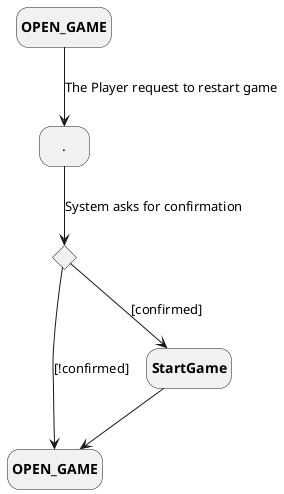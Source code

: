 @startuml RestartGame

hide empty description

state c <<choice>>
state "**OPEN_GAME**" as OPEN_GAME_INITIAL
state "**OPEN_GAME**" as OPEN_GAME_FINAL
state "**StartGame**" as START_GAME
state "." as A

OPEN_GAME_INITIAL --> A : The Player request to restart game
A --> c : System asks for confirmation
c --> START_GAME : [confirmed]
c --> OPEN_GAME_FINAL : [!confirmed]
START_GAME --> OPEN_GAME_FINAL

@enduml
